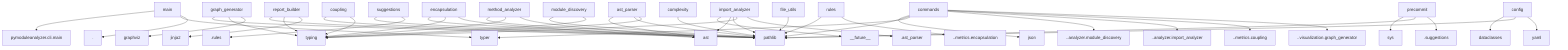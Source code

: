 flowchart TD
    main --> pymoduleanalyzer.cli.main
    main --> typer
    main --> .
    graph_generator --> pathlib
    graph_generator --> typing
    graph_generator --> graphviz
    report_builder --> pathlib
    report_builder --> typing
    report_builder --> jinja2
    complexity --> pathlib
    coupling --> pathlib
    coupling --> typing
    encapsulation --> pathlib
    encapsulation --> typing
    encapsulation --> ast
    precommit --> sys
    precommit --> pathlib
    precommit --> .suggestions
    suggestions --> pathlib
    suggestions --> .rules
    rules --> pathlib
    rules --> ..metrics.encapsulation
    commands --> json
    commands --> pathlib
    commands --> typer
    commands --> ..analyzer.module_discovery
    commands --> ..analyzer.import_analyzer
    commands --> ..metrics.coupling
    commands --> ..visualization.graph_generator
    file_utils --> pathlib
    config --> dataclasses
    config --> pathlib
    config --> yaml
    module_discovery --> pathlib
    module_discovery --> typing
    method_analyzer --> pathlib
    method_analyzer --> typing
    method_analyzer --> ast
    ast_parser --> ast
    ast_parser --> pathlib
    ast_parser --> typing
    import_analyzer --> __future__
    import_analyzer --> ast
    import_analyzer --> pathlib
    import_analyzer --> typing
    import_analyzer --> .ast_parser